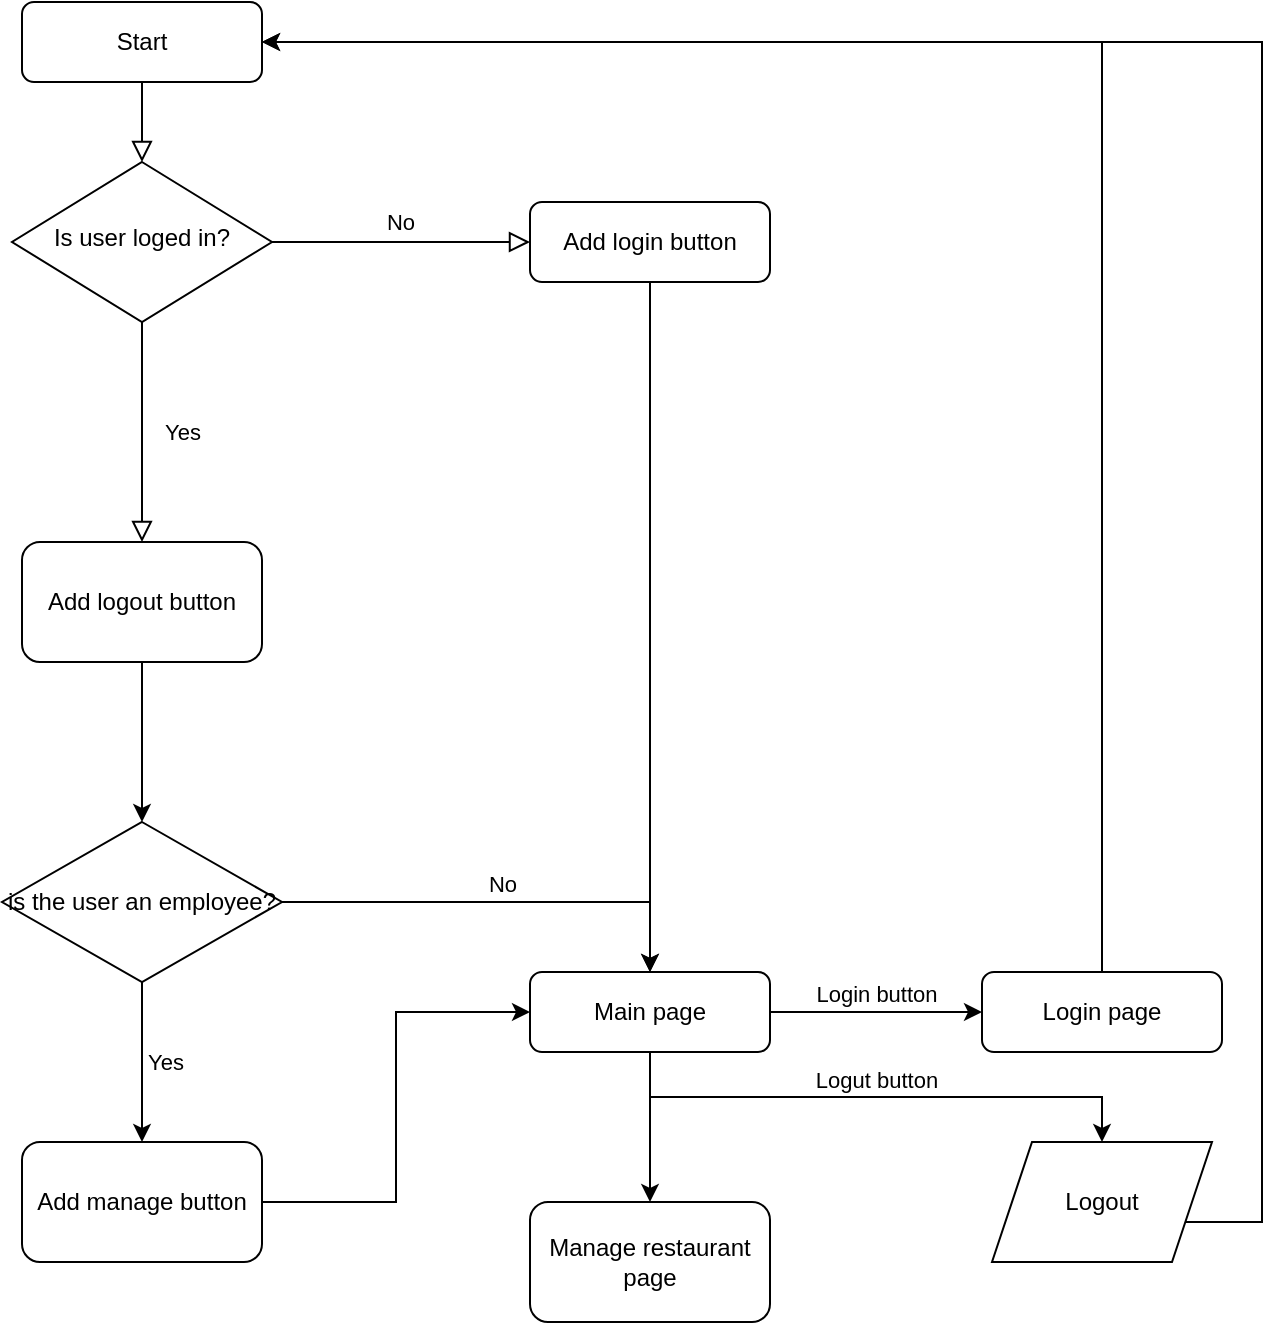<mxfile version="15.4.3" type="github">
  <diagram id="C5RBs43oDa-KdzZeNtuy" name="Page-1">
    <mxGraphModel dx="1422" dy="780" grid="1" gridSize="10" guides="1" tooltips="1" connect="1" arrows="1" fold="1" page="1" pageScale="1" pageWidth="827" pageHeight="1169" math="0" shadow="0">
      <root>
        <mxCell id="WIyWlLk6GJQsqaUBKTNV-0" />
        <mxCell id="WIyWlLk6GJQsqaUBKTNV-1" parent="WIyWlLk6GJQsqaUBKTNV-0" />
        <mxCell id="WIyWlLk6GJQsqaUBKTNV-2" value="" style="rounded=0;html=1;jettySize=auto;orthogonalLoop=1;fontSize=11;endArrow=block;endFill=0;endSize=8;strokeWidth=1;shadow=0;labelBackgroundColor=none;edgeStyle=orthogonalEdgeStyle;" parent="WIyWlLk6GJQsqaUBKTNV-1" source="WIyWlLk6GJQsqaUBKTNV-3" target="WIyWlLk6GJQsqaUBKTNV-6" edge="1">
          <mxGeometry relative="1" as="geometry" />
        </mxCell>
        <mxCell id="WIyWlLk6GJQsqaUBKTNV-3" value="Start" style="rounded=1;whiteSpace=wrap;html=1;fontSize=12;glass=0;strokeWidth=1;shadow=0;" parent="WIyWlLk6GJQsqaUBKTNV-1" vertex="1">
          <mxGeometry x="160" y="80" width="120" height="40" as="geometry" />
        </mxCell>
        <mxCell id="WIyWlLk6GJQsqaUBKTNV-4" value="Yes" style="rounded=0;html=1;jettySize=auto;orthogonalLoop=1;fontSize=11;endArrow=block;endFill=0;endSize=8;strokeWidth=1;shadow=0;labelBackgroundColor=none;edgeStyle=orthogonalEdgeStyle;" parent="WIyWlLk6GJQsqaUBKTNV-1" source="WIyWlLk6GJQsqaUBKTNV-6" edge="1">
          <mxGeometry y="20" relative="1" as="geometry">
            <mxPoint as="offset" />
            <mxPoint x="220" y="350" as="targetPoint" />
          </mxGeometry>
        </mxCell>
        <mxCell id="WIyWlLk6GJQsqaUBKTNV-5" value="No" style="edgeStyle=orthogonalEdgeStyle;rounded=0;html=1;jettySize=auto;orthogonalLoop=1;fontSize=11;endArrow=block;endFill=0;endSize=8;strokeWidth=1;shadow=0;labelBackgroundColor=none;entryX=0;entryY=0.5;entryDx=0;entryDy=0;verticalAlign=middle;" parent="WIyWlLk6GJQsqaUBKTNV-1" source="WIyWlLk6GJQsqaUBKTNV-6" target="WIyWlLk6GJQsqaUBKTNV-7" edge="1">
          <mxGeometry y="10" relative="1" as="geometry">
            <mxPoint as="offset" />
            <mxPoint x="370" y="200" as="targetPoint" />
          </mxGeometry>
        </mxCell>
        <mxCell id="WIyWlLk6GJQsqaUBKTNV-6" value="&lt;div&gt;Is user loged in?&lt;br&gt;&lt;/div&gt;" style="rhombus;whiteSpace=wrap;html=1;shadow=0;fontFamily=Helvetica;fontSize=12;align=center;strokeWidth=1;spacing=6;spacingTop=-4;" parent="WIyWlLk6GJQsqaUBKTNV-1" vertex="1">
          <mxGeometry x="155" y="160" width="130" height="80" as="geometry" />
        </mxCell>
        <mxCell id="tLwolFNIcfXQTEZKjOoJ-12" style="edgeStyle=orthogonalEdgeStyle;rounded=0;orthogonalLoop=1;jettySize=auto;html=1;entryX=0.5;entryY=0;entryDx=0;entryDy=0;labelBackgroundColor=none;verticalAlign=middle;" edge="1" parent="WIyWlLk6GJQsqaUBKTNV-1" source="WIyWlLk6GJQsqaUBKTNV-7" target="tLwolFNIcfXQTEZKjOoJ-7">
          <mxGeometry relative="1" as="geometry" />
        </mxCell>
        <mxCell id="WIyWlLk6GJQsqaUBKTNV-7" value="Add login button" style="rounded=1;whiteSpace=wrap;html=1;fontSize=12;glass=0;strokeWidth=1;shadow=0;" parent="WIyWlLk6GJQsqaUBKTNV-1" vertex="1">
          <mxGeometry x="414" y="180" width="120" height="40" as="geometry" />
        </mxCell>
        <mxCell id="tLwolFNIcfXQTEZKjOoJ-2" style="edgeStyle=orthogonalEdgeStyle;rounded=0;orthogonalLoop=1;jettySize=auto;html=1;exitX=0.5;exitY=1;exitDx=0;exitDy=0;" edge="1" parent="WIyWlLk6GJQsqaUBKTNV-1" source="tLwolFNIcfXQTEZKjOoJ-1">
          <mxGeometry relative="1" as="geometry">
            <mxPoint x="220" y="490" as="targetPoint" />
          </mxGeometry>
        </mxCell>
        <mxCell id="tLwolFNIcfXQTEZKjOoJ-1" value="Add logout button" style="rounded=1;whiteSpace=wrap;html=1;" vertex="1" parent="WIyWlLk6GJQsqaUBKTNV-1">
          <mxGeometry x="160" y="350" width="120" height="60" as="geometry" />
        </mxCell>
        <mxCell id="tLwolFNIcfXQTEZKjOoJ-4" value="&lt;div&gt;Yes&lt;/div&gt;" style="edgeStyle=orthogonalEdgeStyle;rounded=0;orthogonalLoop=1;jettySize=auto;html=1;exitX=0.5;exitY=1;exitDx=0;exitDy=0;verticalAlign=middle;align=left;" edge="1" parent="WIyWlLk6GJQsqaUBKTNV-1" source="tLwolFNIcfXQTEZKjOoJ-3">
          <mxGeometry relative="1" as="geometry">
            <mxPoint x="220" y="650" as="targetPoint" />
          </mxGeometry>
        </mxCell>
        <mxCell id="tLwolFNIcfXQTEZKjOoJ-5" value="&lt;div&gt;No&lt;/div&gt;" style="edgeStyle=orthogonalEdgeStyle;rounded=0;orthogonalLoop=1;jettySize=auto;html=1;exitX=1;exitY=0.5;exitDx=0;exitDy=0;verticalAlign=bottom;labelBackgroundColor=none;entryX=0.5;entryY=0;entryDx=0;entryDy=0;" edge="1" parent="WIyWlLk6GJQsqaUBKTNV-1" source="tLwolFNIcfXQTEZKjOoJ-3" target="tLwolFNIcfXQTEZKjOoJ-7">
          <mxGeometry relative="1" as="geometry">
            <mxPoint x="390" y="530" as="targetPoint" />
          </mxGeometry>
        </mxCell>
        <mxCell id="tLwolFNIcfXQTEZKjOoJ-3" value="is the user an employee?" style="rhombus;whiteSpace=wrap;html=1;" vertex="1" parent="WIyWlLk6GJQsqaUBKTNV-1">
          <mxGeometry x="150" y="490" width="140" height="80" as="geometry" />
        </mxCell>
        <mxCell id="tLwolFNIcfXQTEZKjOoJ-15" value="Login button" style="edgeStyle=orthogonalEdgeStyle;rounded=0;orthogonalLoop=1;jettySize=auto;html=1;exitX=1;exitY=0.5;exitDx=0;exitDy=0;labelBackgroundColor=none;align=center;verticalAlign=bottom;entryX=0;entryY=0.5;entryDx=0;entryDy=0;" edge="1" parent="WIyWlLk6GJQsqaUBKTNV-1" source="tLwolFNIcfXQTEZKjOoJ-7" target="tLwolFNIcfXQTEZKjOoJ-16">
          <mxGeometry relative="1" as="geometry">
            <mxPoint x="620" y="585" as="targetPoint" />
          </mxGeometry>
        </mxCell>
        <mxCell id="tLwolFNIcfXQTEZKjOoJ-20" value="Logut button" style="edgeStyle=orthogonalEdgeStyle;rounded=0;orthogonalLoop=1;jettySize=auto;html=1;exitX=0.5;exitY=1;exitDx=0;exitDy=0;labelBackgroundColor=none;align=center;verticalAlign=bottom;" edge="1" parent="WIyWlLk6GJQsqaUBKTNV-1" source="tLwolFNIcfXQTEZKjOoJ-7" target="tLwolFNIcfXQTEZKjOoJ-23">
          <mxGeometry relative="1" as="geometry">
            <mxPoint x="530" y="670" as="targetPoint" />
          </mxGeometry>
        </mxCell>
        <mxCell id="tLwolFNIcfXQTEZKjOoJ-26" style="edgeStyle=orthogonalEdgeStyle;rounded=0;orthogonalLoop=1;jettySize=auto;html=1;labelBackgroundColor=none;align=center;verticalAlign=bottom;" edge="1" parent="WIyWlLk6GJQsqaUBKTNV-1" source="tLwolFNIcfXQTEZKjOoJ-7" target="tLwolFNIcfXQTEZKjOoJ-25">
          <mxGeometry relative="1" as="geometry" />
        </mxCell>
        <mxCell id="tLwolFNIcfXQTEZKjOoJ-7" value="Main page" style="rounded=1;whiteSpace=wrap;html=1;fontSize=12;glass=0;strokeWidth=1;shadow=0;" vertex="1" parent="WIyWlLk6GJQsqaUBKTNV-1">
          <mxGeometry x="414" y="565" width="120" height="40" as="geometry" />
        </mxCell>
        <mxCell id="tLwolFNIcfXQTEZKjOoJ-14" style="edgeStyle=orthogonalEdgeStyle;rounded=0;orthogonalLoop=1;jettySize=auto;html=1;exitX=1;exitY=0.5;exitDx=0;exitDy=0;entryX=0;entryY=0.5;entryDx=0;entryDy=0;labelBackgroundColor=none;align=left;verticalAlign=middle;" edge="1" parent="WIyWlLk6GJQsqaUBKTNV-1" source="tLwolFNIcfXQTEZKjOoJ-13" target="tLwolFNIcfXQTEZKjOoJ-7">
          <mxGeometry relative="1" as="geometry" />
        </mxCell>
        <mxCell id="tLwolFNIcfXQTEZKjOoJ-13" value="Add manage button" style="rounded=1;whiteSpace=wrap;html=1;" vertex="1" parent="WIyWlLk6GJQsqaUBKTNV-1">
          <mxGeometry x="160" y="650" width="120" height="60" as="geometry" />
        </mxCell>
        <mxCell id="tLwolFNIcfXQTEZKjOoJ-18" style="edgeStyle=orthogonalEdgeStyle;rounded=0;orthogonalLoop=1;jettySize=auto;html=1;exitX=0.5;exitY=0;exitDx=0;exitDy=0;entryX=1;entryY=0.5;entryDx=0;entryDy=0;labelBackgroundColor=none;align=center;verticalAlign=bottom;" edge="1" parent="WIyWlLk6GJQsqaUBKTNV-1" source="tLwolFNIcfXQTEZKjOoJ-16" target="WIyWlLk6GJQsqaUBKTNV-3">
          <mxGeometry relative="1" as="geometry" />
        </mxCell>
        <mxCell id="tLwolFNIcfXQTEZKjOoJ-16" value="Login page" style="rounded=1;whiteSpace=wrap;html=1;fontSize=12;glass=0;strokeWidth=1;shadow=0;" vertex="1" parent="WIyWlLk6GJQsqaUBKTNV-1">
          <mxGeometry x="640" y="565" width="120" height="40" as="geometry" />
        </mxCell>
        <mxCell id="tLwolFNIcfXQTEZKjOoJ-24" style="edgeStyle=orthogonalEdgeStyle;rounded=0;orthogonalLoop=1;jettySize=auto;html=1;labelBackgroundColor=none;align=center;verticalAlign=bottom;entryX=1;entryY=0.5;entryDx=0;entryDy=0;" edge="1" parent="WIyWlLk6GJQsqaUBKTNV-1" source="tLwolFNIcfXQTEZKjOoJ-23" target="WIyWlLk6GJQsqaUBKTNV-3">
          <mxGeometry relative="1" as="geometry">
            <mxPoint x="290" y="100" as="targetPoint" />
            <Array as="points">
              <mxPoint x="780" y="690" />
              <mxPoint x="780" y="100" />
            </Array>
          </mxGeometry>
        </mxCell>
        <mxCell id="tLwolFNIcfXQTEZKjOoJ-23" value="Logout" style="shape=parallelogram;perimeter=parallelogramPerimeter;whiteSpace=wrap;html=1;fixedSize=1;" vertex="1" parent="WIyWlLk6GJQsqaUBKTNV-1">
          <mxGeometry x="645" y="650" width="110" height="60" as="geometry" />
        </mxCell>
        <mxCell id="tLwolFNIcfXQTEZKjOoJ-25" value="Manage restaurant page" style="rounded=1;whiteSpace=wrap;html=1;" vertex="1" parent="WIyWlLk6GJQsqaUBKTNV-1">
          <mxGeometry x="414" y="680" width="120" height="60" as="geometry" />
        </mxCell>
      </root>
    </mxGraphModel>
  </diagram>
</mxfile>
